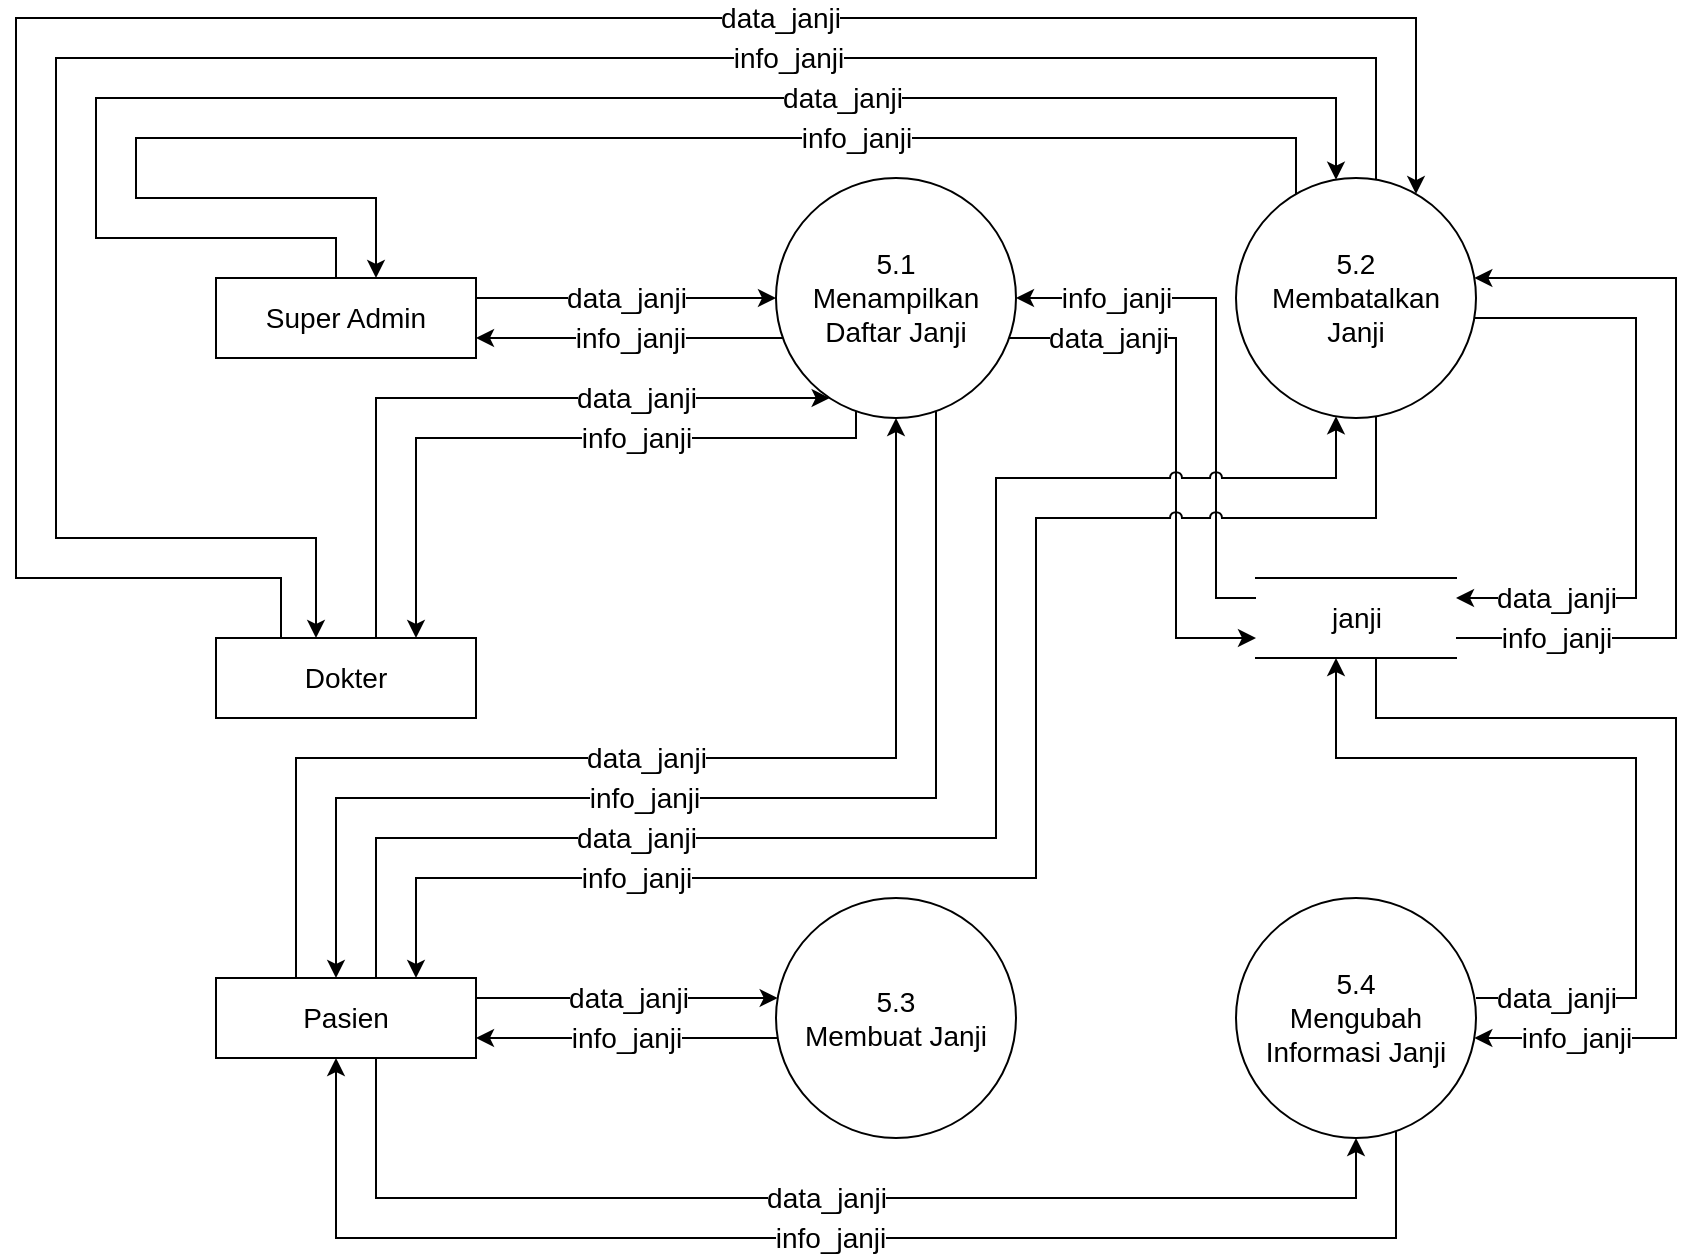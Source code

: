<mxfile version="14.6.13" type="device"><diagram id="Rc6OxXYoEZi-hfFgIoyE" name="Page-1"><mxGraphModel dx="2067" dy="1806" grid="1" gridSize="10" guides="1" tooltips="1" connect="1" arrows="1" fold="1" page="1" pageScale="1" pageWidth="850" pageHeight="1100" math="0" shadow="0"><root><mxCell id="0"/><mxCell id="1" parent="0"/><mxCell id="s38WGr486lUvFhDny16M-1" value="&lt;font style=&quot;font-size: 14px;&quot;&gt;5.1&lt;br style=&quot;font-size: 14px;&quot;&gt;Menampilkan Daftar Janji&lt;br style=&quot;font-size: 14px;&quot;&gt;&lt;/font&gt;" style="ellipse;whiteSpace=wrap;html=1;aspect=fixed;fontSize=14;" parent="1" vertex="1"><mxGeometry x="360" y="80" width="120" height="120" as="geometry"/></mxCell><mxCell id="s38WGr486lUvFhDny16M-4" value="data_janji" style="edgeStyle=orthogonalEdgeStyle;rounded=0;orthogonalLoop=1;jettySize=auto;html=1;exitX=1;exitY=0.25;exitDx=0;exitDy=0;fontSize=14;" parent="1" source="s38WGr486lUvFhDny16M-2" edge="1"><mxGeometry relative="1" as="geometry"><mxPoint x="360" y="140" as="targetPoint"/><Array as="points"><mxPoint x="280" y="140"/><mxPoint x="280" y="140"/></Array></mxGeometry></mxCell><mxCell id="s38WGr486lUvFhDny16M-2" value="Super Admin" style="rounded=0;whiteSpace=wrap;html=1;fontSize=14;" parent="1" vertex="1"><mxGeometry x="80" y="130" width="130" height="40" as="geometry"/></mxCell><mxCell id="s38WGr486lUvFhDny16M-13" value="data_janji" style="edgeStyle=orthogonalEdgeStyle;rounded=0;orthogonalLoop=1;jettySize=auto;html=1;fontSize=14;" parent="1" source="s38WGr486lUvFhDny16M-1" target="s38WGr486lUvFhDny16M-12" edge="1"><mxGeometry x="-0.642" relative="1" as="geometry"><Array as="points"><mxPoint x="560" y="160"/><mxPoint x="560" y="310"/></Array><mxPoint as="offset"/></mxGeometry></mxCell><mxCell id="w3oePjnz5msJqxtDDQAo-1" value="info_janji" style="edgeStyle=orthogonalEdgeStyle;rounded=0;orthogonalLoop=1;jettySize=auto;html=1;fontSize=14;" parent="1" source="s38WGr486lUvFhDny16M-12" target="s38WGr486lUvFhDny16M-1" edge="1"><mxGeometry x="0.63" relative="1" as="geometry"><Array as="points"><mxPoint x="580" y="290"/><mxPoint x="580" y="140"/></Array><mxPoint as="offset"/></mxGeometry></mxCell><mxCell id="s38WGr486lUvFhDny16M-12" value="janji" style="html=1;dashed=0;whitespace=wrap;shape=partialRectangle;right=0;left=0;fontSize=14;" parent="1" vertex="1"><mxGeometry x="600" y="280" width="100" height="40" as="geometry"/></mxCell><mxCell id="qVM1IuX5nQajaeXn27OP-2" value="data_janji" style="edgeStyle=orthogonalEdgeStyle;rounded=0;orthogonalLoop=1;jettySize=auto;html=1;exitX=1;exitY=0.25;exitDx=0;exitDy=0;fontSize=14;" parent="1" source="w3oePjnz5msJqxtDDQAo-5" target="QddSASTVjkHmvxaO1Jsh-10" edge="1"><mxGeometry relative="1" as="geometry"><Array as="points"><mxPoint x="330" y="490"/><mxPoint x="330" y="490"/></Array><mxPoint x="360.839" y="490" as="targetPoint"/></mxGeometry></mxCell><mxCell id="qVM1IuX5nQajaeXn27OP-3" value="info_janji" style="edgeStyle=orthogonalEdgeStyle;rounded=0;orthogonalLoop=1;jettySize=auto;html=1;entryX=1;entryY=0.75;entryDx=0;entryDy=0;fontSize=14;" parent="1" source="QddSASTVjkHmvxaO1Jsh-10" target="w3oePjnz5msJqxtDDQAo-5" edge="1"><mxGeometry relative="1" as="geometry"><Array as="points"><mxPoint x="320" y="510"/><mxPoint x="320" y="510"/></Array><mxPoint x="360.839" y="510" as="sourcePoint"/></mxGeometry></mxCell><mxCell id="w3oePjnz5msJqxtDDQAo-5" value="Pasien" style="rounded=0;whiteSpace=wrap;html=1;fontSize=14;" parent="1" vertex="1"><mxGeometry x="80" y="480" width="130" height="40" as="geometry"/></mxCell><mxCell id="giehG95AdQWtgdjCYtVg-1" value="&lt;font style=&quot;font-size: 14px;&quot;&gt;5.2&lt;br style=&quot;font-size: 14px;&quot;&gt;Membatalkan &lt;br style=&quot;font-size: 14px;&quot;&gt;Janji&lt;br style=&quot;font-size: 14px;&quot;&gt;&lt;/font&gt;" style="ellipse;whiteSpace=wrap;html=1;aspect=fixed;fontSize=14;" parent="1" vertex="1"><mxGeometry x="590" y="80" width="120" height="120" as="geometry"/></mxCell><mxCell id="QhTn7aZP73QFiXAm_fX9-2" value="data_janji" style="edgeStyle=orthogonalEdgeStyle;rounded=0;orthogonalLoop=1;jettySize=auto;html=1;fontSize=14;" parent="1" source="QhTn7aZP73QFiXAm_fX9-1" target="s38WGr486lUvFhDny16M-1" edge="1"><mxGeometry x="0.442" relative="1" as="geometry"><Array as="points"><mxPoint x="160" y="190"/></Array><mxPoint as="offset"/></mxGeometry></mxCell><mxCell id="QhTn7aZP73QFiXAm_fX9-1" value="Dokter" style="rounded=0;whiteSpace=wrap;html=1;fontSize=14;" parent="1" vertex="1"><mxGeometry x="80" y="310" width="130" height="40" as="geometry"/></mxCell><mxCell id="yD-jiG_hthiT5Hs9iXei-2" value="info_janji" style="edgeStyle=orthogonalEdgeStyle;rounded=0;orthogonalLoop=1;jettySize=auto;html=1;fontSize=14;" parent="1" source="s38WGr486lUvFhDny16M-1" target="s38WGr486lUvFhDny16M-2" edge="1"><mxGeometry relative="1" as="geometry"><mxPoint x="220" y="150" as="targetPoint"/><Array as="points"><mxPoint x="320" y="160"/><mxPoint x="320" y="160"/></Array><mxPoint x="370" y="150" as="sourcePoint"/></mxGeometry></mxCell><mxCell id="yD-jiG_hthiT5Hs9iXei-3" value="&lt;meta charset=&quot;utf-8&quot; style=&quot;font-size: 14px;&quot;&gt;&lt;span style=&quot;color: rgb(0, 0, 0); font-family: helvetica; font-size: 14px; font-style: normal; font-weight: 400; letter-spacing: normal; text-align: center; text-indent: 0px; text-transform: none; word-spacing: 0px; background-color: rgb(255, 255, 255); display: inline; float: none;&quot;&gt;info_janji&lt;/span&gt;" style="edgeStyle=orthogonalEdgeStyle;rounded=0;orthogonalLoop=1;jettySize=auto;html=1;fontSize=14;" parent="1" source="s38WGr486lUvFhDny16M-1" target="QhTn7aZP73QFiXAm_fX9-1" edge="1"><mxGeometry x="-0.26" relative="1" as="geometry"><Array as="points"><mxPoint x="400" y="210"/><mxPoint x="180" y="210"/></Array><mxPoint as="offset"/><mxPoint x="385.279" y="190" as="sourcePoint"/><mxPoint x="220" y="340" as="targetPoint"/></mxGeometry></mxCell><mxCell id="qVM1IuX5nQajaeXn27OP-12" value="data_janji" style="edgeStyle=orthogonalEdgeStyle;rounded=0;orthogonalLoop=1;jettySize=auto;html=1;exitX=0.25;exitY=0;exitDx=0;exitDy=0;fontSize=14;" parent="1" source="QhTn7aZP73QFiXAm_fX9-1" target="giehG95AdQWtgdjCYtVg-1" edge="1"><mxGeometry x="0.339" relative="1" as="geometry"><Array as="points"><mxPoint x="113" y="280"/><mxPoint x="-20" y="280"/><mxPoint x="-20"/><mxPoint x="680"/></Array><mxPoint as="offset"/><mxPoint x="85" y="270" as="sourcePoint"/><mxPoint x="1110" y="80.839" as="targetPoint"/></mxGeometry></mxCell><mxCell id="qVM1IuX5nQajaeXn27OP-13" value="info_janji" style="edgeStyle=orthogonalEdgeStyle;rounded=0;orthogonalLoop=1;jettySize=auto;html=1;fontSize=14;" parent="1" source="giehG95AdQWtgdjCYtVg-1" target="QhTn7aZP73QFiXAm_fX9-1" edge="1"><mxGeometry x="-0.378" relative="1" as="geometry"><Array as="points"><mxPoint x="660" y="20"/><mxPoint y="20"/><mxPoint y="260"/><mxPoint x="130" y="260"/></Array><mxPoint as="offset"/><mxPoint x="1090" y="80.839" as="sourcePoint"/><mxPoint x="100" y="270" as="targetPoint"/></mxGeometry></mxCell><mxCell id="qVM1IuX5nQajaeXn27OP-21" value="data_janji" style="edgeStyle=orthogonalEdgeStyle;rounded=0;orthogonalLoop=1;jettySize=auto;html=1;entryX=1;entryY=0.25;entryDx=0;entryDy=0;fontSize=14;" parent="1" source="giehG95AdQWtgdjCYtVg-1" target="s38WGr486lUvFhDny16M-12" edge="1"><mxGeometry x="0.678" relative="1" as="geometry"><Array as="points"><mxPoint x="790" y="150"/><mxPoint x="790" y="290"/></Array><mxPoint as="offset"/><mxPoint x="1090" y="199.161" as="sourcePoint"/><mxPoint x="710" y="240.059" as="targetPoint"/></mxGeometry></mxCell><mxCell id="qVM1IuX5nQajaeXn27OP-22" value="info_janji" style="edgeStyle=orthogonalEdgeStyle;rounded=0;orthogonalLoop=1;jettySize=auto;html=1;exitX=1;exitY=0.75;exitDx=0;exitDy=0;fontSize=14;" parent="1" source="s38WGr486lUvFhDny16M-12" target="giehG95AdQWtgdjCYtVg-1" edge="1"><mxGeometry x="-0.744" relative="1" as="geometry"><Array as="points"><mxPoint x="810" y="310"/><mxPoint x="810" y="130"/></Array><mxPoint as="offset"/><mxPoint x="710" y="260.059" as="sourcePoint"/><mxPoint x="1110" y="199.161" as="targetPoint"/></mxGeometry></mxCell><mxCell id="QddSASTVjkHmvxaO1Jsh-1" value="data_janji" style="edgeStyle=orthogonalEdgeStyle;rounded=0;orthogonalLoop=1;jettySize=auto;html=1;fontSize=14;" parent="1" source="s38WGr486lUvFhDny16M-2" target="giehG95AdQWtgdjCYtVg-1" edge="1"><mxGeometry x="0.339" relative="1" as="geometry"><Array as="points"><mxPoint x="140" y="110"/><mxPoint x="20" y="110"/><mxPoint x="20" y="40"/><mxPoint x="640" y="40"/></Array><mxPoint as="offset"/><mxPoint x="152.5" y="350" as="sourcePoint"/><mxPoint x="700" y="120.839" as="targetPoint"/></mxGeometry></mxCell><mxCell id="QddSASTVjkHmvxaO1Jsh-2" value="info_janji" style="edgeStyle=orthogonalEdgeStyle;rounded=0;orthogonalLoop=1;jettySize=auto;html=1;fontSize=14;" parent="1" source="giehG95AdQWtgdjCYtVg-1" target="s38WGr486lUvFhDny16M-2" edge="1"><mxGeometry x="-0.378" relative="1" as="geometry"><Array as="points"><mxPoint x="620" y="60"/><mxPoint x="40" y="60"/><mxPoint x="40" y="90"/><mxPoint x="160" y="90"/></Array><mxPoint as="offset"/><mxPoint x="680" y="120.839" as="sourcePoint"/><mxPoint x="170" y="350" as="targetPoint"/></mxGeometry></mxCell><mxCell id="QddSASTVjkHmvxaO1Jsh-3" value="data_janji" style="edgeStyle=orthogonalEdgeStyle;rounded=0;orthogonalLoop=1;jettySize=auto;html=1;entryX=0.5;entryY=1;entryDx=0;entryDy=0;fontSize=14;" parent="1" source="w3oePjnz5msJqxtDDQAo-5" target="s38WGr486lUvFhDny16M-1" edge="1"><mxGeometry x="-0.018" relative="1" as="geometry"><Array as="points"><mxPoint x="120" y="370"/><mxPoint x="420" y="370"/></Array><mxPoint as="offset"/><mxPoint x="130" y="480" as="sourcePoint"/><mxPoint x="356.834" y="360" as="targetPoint"/></mxGeometry></mxCell><mxCell id="QddSASTVjkHmvxaO1Jsh-4" value="&lt;meta charset=&quot;utf-8&quot; style=&quot;font-size: 14px;&quot;&gt;&lt;span style=&quot;color: rgb(0, 0, 0); font-family: helvetica; font-size: 14px; font-style: normal; font-weight: 400; letter-spacing: normal; text-align: center; text-indent: 0px; text-transform: none; word-spacing: 0px; background-color: rgb(255, 255, 255); display: inline; float: none;&quot;&gt;info_janji&lt;/span&gt;" style="edgeStyle=orthogonalEdgeStyle;rounded=0;orthogonalLoop=1;jettySize=auto;html=1;fontSize=14;" parent="1" source="s38WGr486lUvFhDny16M-1" target="w3oePjnz5msJqxtDDQAo-5" edge="1"><mxGeometry x="0.163" relative="1" as="geometry"><Array as="points"><mxPoint x="440" y="390"/><mxPoint x="140" y="390"/></Array><mxPoint as="offset"/><mxPoint x="370" y="366.569" as="sourcePoint"/><mxPoint x="150" y="480" as="targetPoint"/></mxGeometry></mxCell><mxCell id="QddSASTVjkHmvxaO1Jsh-5" value="data_janji" style="edgeStyle=orthogonalEdgeStyle;rounded=0;orthogonalLoop=1;jettySize=auto;html=1;jumpStyle=arc;fontSize=14;" parent="1" source="w3oePjnz5msJqxtDDQAo-5" target="giehG95AdQWtgdjCYtVg-1" edge="1"><mxGeometry x="-0.474" relative="1" as="geometry"><Array as="points"><mxPoint x="160" y="410"/><mxPoint x="470" y="410"/><mxPoint x="470" y="230"/><mxPoint x="640" y="230"/></Array><mxPoint as="offset"/><mxPoint x="160" y="533.43" as="sourcePoint"/><mxPoint x="470" y="253.43" as="targetPoint"/></mxGeometry></mxCell><mxCell id="QddSASTVjkHmvxaO1Jsh-6" value="&lt;meta charset=&quot;utf-8&quot; style=&quot;font-size: 14px;&quot;&gt;&lt;span style=&quot;color: rgb(0, 0, 0); font-family: helvetica; font-size: 14px; font-style: normal; font-weight: 400; letter-spacing: normal; text-align: center; text-indent: 0px; text-transform: none; word-spacing: 0px; background-color: rgb(255, 255, 255); display: inline; float: none;&quot;&gt;info_janji&lt;/span&gt;" style="edgeStyle=orthogonalEdgeStyle;rounded=0;orthogonalLoop=1;jettySize=auto;html=1;jumpStyle=arc;fontSize=14;" parent="1" source="giehG95AdQWtgdjCYtVg-1" target="w3oePjnz5msJqxtDDQAo-5" edge="1"><mxGeometry x="0.579" relative="1" as="geometry"><Array as="points"><mxPoint x="660" y="250"/><mxPoint x="490" y="250"/><mxPoint x="490" y="430"/><mxPoint x="180" y="430"/></Array><mxPoint as="offset"/><mxPoint x="490" y="249.999" as="sourcePoint"/><mxPoint x="180" y="533.43" as="targetPoint"/></mxGeometry></mxCell><mxCell id="QddSASTVjkHmvxaO1Jsh-7" value="data_janji" style="edgeStyle=orthogonalEdgeStyle;rounded=0;orthogonalLoop=1;jettySize=auto;html=1;exitX=1;exitY=0.417;exitDx=0;exitDy=0;exitPerimeter=0;fontSize=14;" parent="1" source="QddSASTVjkHmvxaO1Jsh-8" target="s38WGr486lUvFhDny16M-12" edge="1"><mxGeometry x="-0.8" relative="1" as="geometry"><Array as="points"><mxPoint x="790" y="490"/><mxPoint x="790" y="370"/><mxPoint x="640" y="370"/></Array><mxPoint as="offset"/><mxPoint x="870" y="320" as="targetPoint"/></mxGeometry></mxCell><mxCell id="QddSASTVjkHmvxaO1Jsh-8" value="&lt;font style=&quot;font-size: 14px;&quot;&gt;5.4&lt;br style=&quot;font-size: 14px;&quot;&gt;Mengubah Informasi Janji&lt;br style=&quot;font-size: 14px;&quot;&gt;&lt;/font&gt;" style="ellipse;whiteSpace=wrap;html=1;aspect=fixed;fontSize=14;" parent="1" vertex="1"><mxGeometry x="590" y="440" width="120" height="120" as="geometry"/></mxCell><mxCell id="QddSASTVjkHmvxaO1Jsh-9" value="info_janji" style="edgeStyle=orthogonalEdgeStyle;rounded=0;orthogonalLoop=1;jettySize=auto;html=1;fontSize=14;" parent="1" source="s38WGr486lUvFhDny16M-12" target="QddSASTVjkHmvxaO1Jsh-8" edge="1"><mxGeometry x="0.769" relative="1" as="geometry"><mxPoint x="890" y="320" as="sourcePoint"/><mxPoint x="720" y="500.04" as="targetPoint"/><Array as="points"><mxPoint x="660" y="350"/><mxPoint x="810" y="350"/><mxPoint x="810" y="510"/></Array><mxPoint as="offset"/></mxGeometry></mxCell><mxCell id="QddSASTVjkHmvxaO1Jsh-10" value="&lt;font style=&quot;font-size: 14px;&quot;&gt;5.3&lt;br style=&quot;font-size: 14px;&quot;&gt;Membuat Janji&lt;br style=&quot;font-size: 14px;&quot;&gt;&lt;/font&gt;" style="ellipse;whiteSpace=wrap;html=1;aspect=fixed;fontSize=14;" parent="1" vertex="1"><mxGeometry x="360" y="440" width="120" height="120" as="geometry"/></mxCell><mxCell id="QddSASTVjkHmvxaO1Jsh-12" value="data_janji" style="edgeStyle=orthogonalEdgeStyle;rounded=0;orthogonalLoop=1;jettySize=auto;html=1;fontSize=14;" parent="1" source="w3oePjnz5msJqxtDDQAo-5" target="QddSASTVjkHmvxaO1Jsh-8" edge="1"><mxGeometry relative="1" as="geometry"><Array as="points"><mxPoint x="160" y="590"/><mxPoint x="650" y="590"/></Array><mxPoint x="120" y="570" as="sourcePoint"/><mxPoint x="270.829" y="570.059" as="targetPoint"/></mxGeometry></mxCell><mxCell id="QddSASTVjkHmvxaO1Jsh-13" value="info_janji" style="edgeStyle=orthogonalEdgeStyle;rounded=0;orthogonalLoop=1;jettySize=auto;html=1;fontSize=14;" parent="1" source="QddSASTVjkHmvxaO1Jsh-8" target="w3oePjnz5msJqxtDDQAo-5" edge="1"><mxGeometry relative="1" as="geometry"><Array as="points"><mxPoint x="670" y="610"/><mxPoint x="140" y="610"/></Array><mxPoint x="270.849" y="590.059" as="sourcePoint"/><mxPoint x="120" y="590" as="targetPoint"/></mxGeometry></mxCell></root></mxGraphModel></diagram></mxfile>